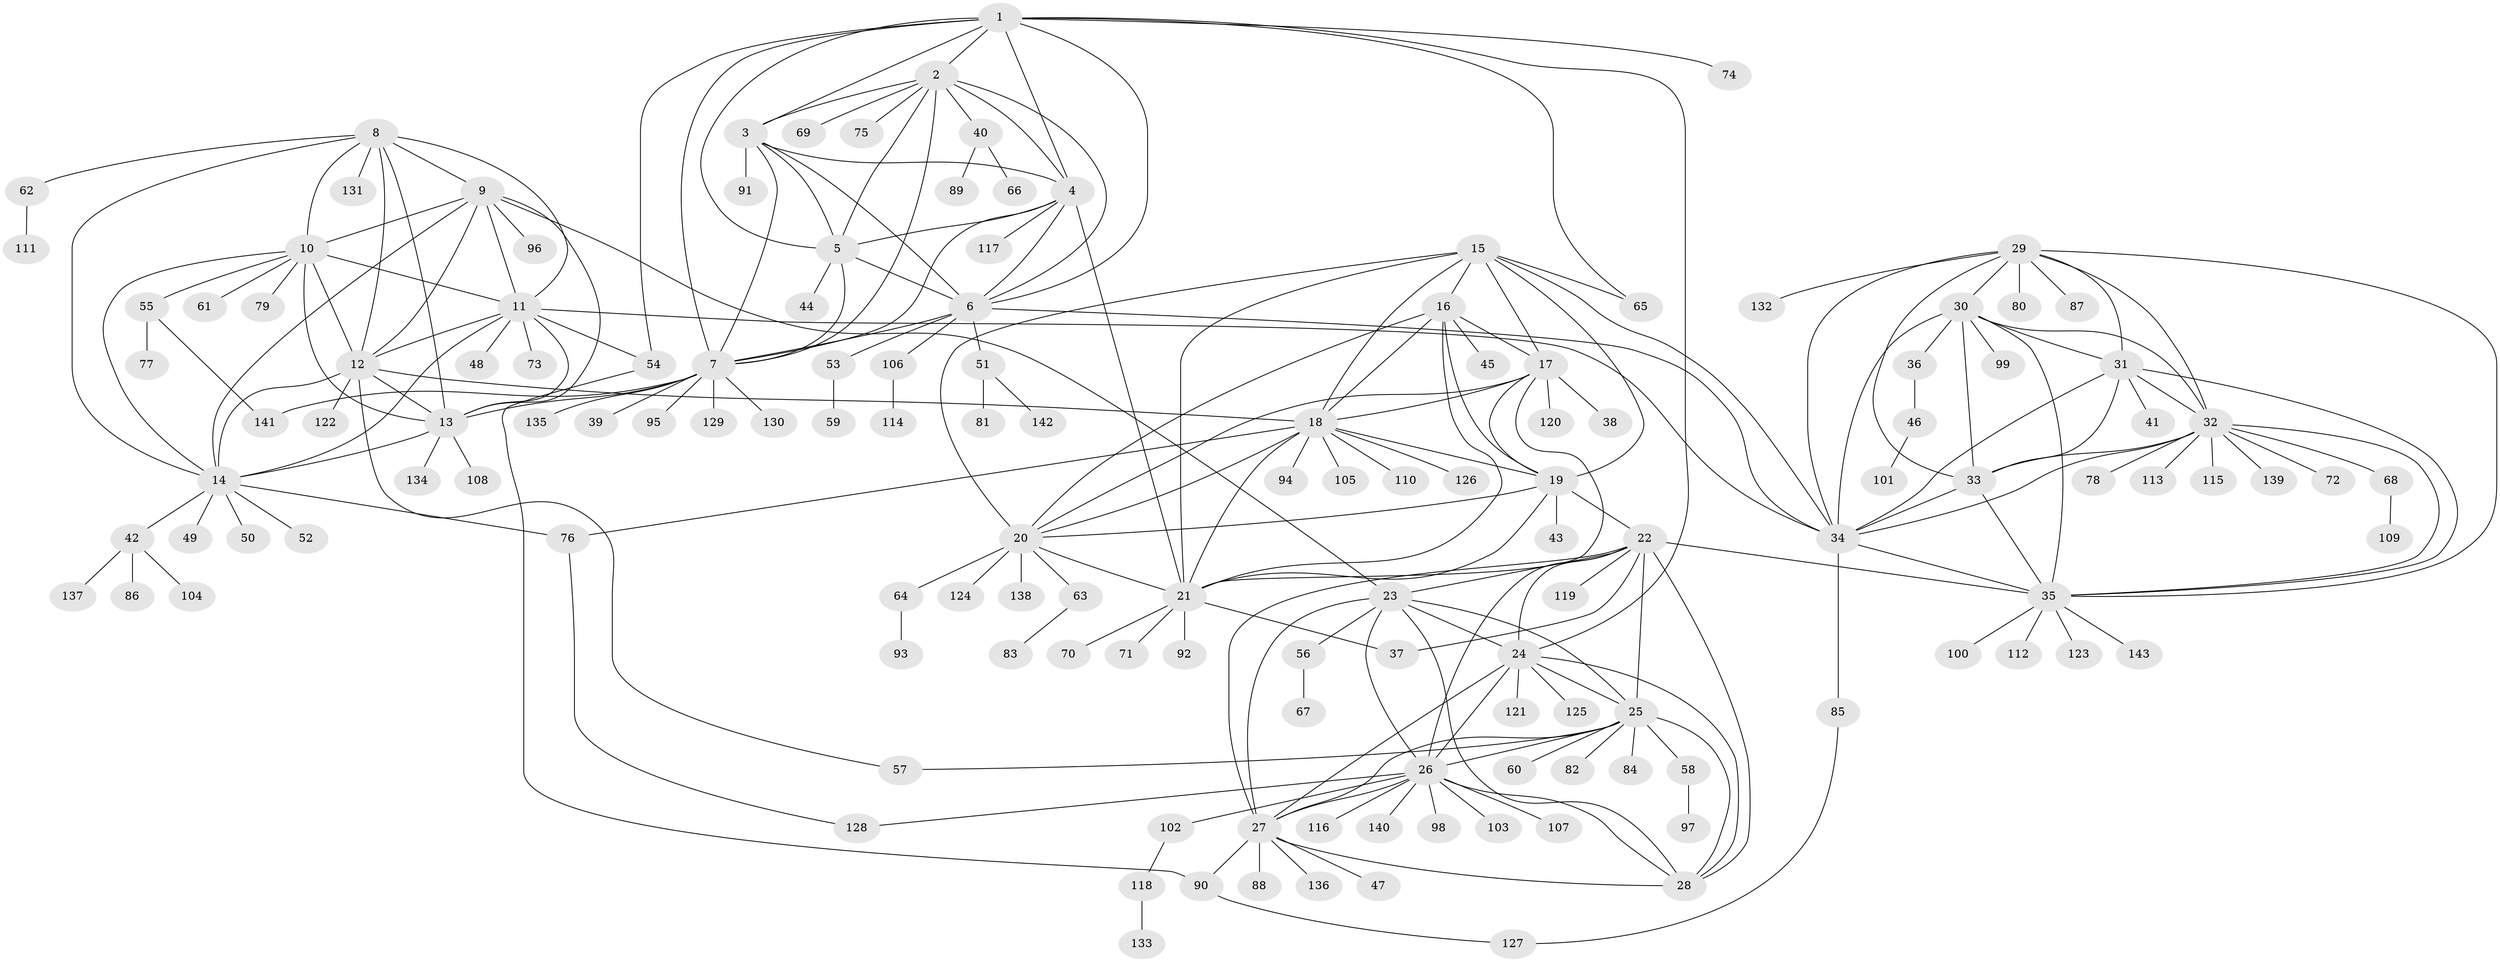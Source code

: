 // Generated by graph-tools (version 1.1) at 2025/54/03/09/25 04:54:50]
// undirected, 143 vertices, 232 edges
graph export_dot {
graph [start="1"]
  node [color=gray90,style=filled];
  1;
  2;
  3;
  4;
  5;
  6;
  7;
  8;
  9;
  10;
  11;
  12;
  13;
  14;
  15;
  16;
  17;
  18;
  19;
  20;
  21;
  22;
  23;
  24;
  25;
  26;
  27;
  28;
  29;
  30;
  31;
  32;
  33;
  34;
  35;
  36;
  37;
  38;
  39;
  40;
  41;
  42;
  43;
  44;
  45;
  46;
  47;
  48;
  49;
  50;
  51;
  52;
  53;
  54;
  55;
  56;
  57;
  58;
  59;
  60;
  61;
  62;
  63;
  64;
  65;
  66;
  67;
  68;
  69;
  70;
  71;
  72;
  73;
  74;
  75;
  76;
  77;
  78;
  79;
  80;
  81;
  82;
  83;
  84;
  85;
  86;
  87;
  88;
  89;
  90;
  91;
  92;
  93;
  94;
  95;
  96;
  97;
  98;
  99;
  100;
  101;
  102;
  103;
  104;
  105;
  106;
  107;
  108;
  109;
  110;
  111;
  112;
  113;
  114;
  115;
  116;
  117;
  118;
  119;
  120;
  121;
  122;
  123;
  124;
  125;
  126;
  127;
  128;
  129;
  130;
  131;
  132;
  133;
  134;
  135;
  136;
  137;
  138;
  139;
  140;
  141;
  142;
  143;
  1 -- 2;
  1 -- 3;
  1 -- 4;
  1 -- 5;
  1 -- 6;
  1 -- 7;
  1 -- 24;
  1 -- 54;
  1 -- 65;
  1 -- 74;
  2 -- 3;
  2 -- 4;
  2 -- 5;
  2 -- 6;
  2 -- 7;
  2 -- 40;
  2 -- 69;
  2 -- 75;
  3 -- 4;
  3 -- 5;
  3 -- 6;
  3 -- 7;
  3 -- 91;
  4 -- 5;
  4 -- 6;
  4 -- 7;
  4 -- 21;
  4 -- 117;
  5 -- 6;
  5 -- 7;
  5 -- 44;
  6 -- 7;
  6 -- 34;
  6 -- 51;
  6 -- 53;
  6 -- 106;
  7 -- 13;
  7 -- 39;
  7 -- 95;
  7 -- 129;
  7 -- 130;
  7 -- 135;
  7 -- 141;
  8 -- 9;
  8 -- 10;
  8 -- 11;
  8 -- 12;
  8 -- 13;
  8 -- 14;
  8 -- 62;
  8 -- 131;
  9 -- 10;
  9 -- 11;
  9 -- 12;
  9 -- 13;
  9 -- 14;
  9 -- 23;
  9 -- 96;
  10 -- 11;
  10 -- 12;
  10 -- 13;
  10 -- 14;
  10 -- 55;
  10 -- 61;
  10 -- 79;
  11 -- 12;
  11 -- 13;
  11 -- 14;
  11 -- 34;
  11 -- 48;
  11 -- 54;
  11 -- 73;
  12 -- 13;
  12 -- 14;
  12 -- 18;
  12 -- 57;
  12 -- 122;
  13 -- 14;
  13 -- 108;
  13 -- 134;
  14 -- 42;
  14 -- 49;
  14 -- 50;
  14 -- 52;
  14 -- 76;
  15 -- 16;
  15 -- 17;
  15 -- 18;
  15 -- 19;
  15 -- 20;
  15 -- 21;
  15 -- 34;
  15 -- 65;
  16 -- 17;
  16 -- 18;
  16 -- 19;
  16 -- 20;
  16 -- 21;
  16 -- 45;
  17 -- 18;
  17 -- 19;
  17 -- 20;
  17 -- 21;
  17 -- 38;
  17 -- 120;
  18 -- 19;
  18 -- 20;
  18 -- 21;
  18 -- 76;
  18 -- 94;
  18 -- 105;
  18 -- 110;
  18 -- 126;
  19 -- 20;
  19 -- 21;
  19 -- 22;
  19 -- 43;
  20 -- 21;
  20 -- 63;
  20 -- 64;
  20 -- 124;
  20 -- 138;
  21 -- 37;
  21 -- 70;
  21 -- 71;
  21 -- 92;
  22 -- 23;
  22 -- 24;
  22 -- 25;
  22 -- 26;
  22 -- 27;
  22 -- 28;
  22 -- 35;
  22 -- 37;
  22 -- 119;
  23 -- 24;
  23 -- 25;
  23 -- 26;
  23 -- 27;
  23 -- 28;
  23 -- 56;
  24 -- 25;
  24 -- 26;
  24 -- 27;
  24 -- 28;
  24 -- 121;
  24 -- 125;
  25 -- 26;
  25 -- 27;
  25 -- 28;
  25 -- 57;
  25 -- 58;
  25 -- 60;
  25 -- 82;
  25 -- 84;
  26 -- 27;
  26 -- 28;
  26 -- 98;
  26 -- 102;
  26 -- 103;
  26 -- 107;
  26 -- 116;
  26 -- 128;
  26 -- 140;
  27 -- 28;
  27 -- 47;
  27 -- 88;
  27 -- 90;
  27 -- 136;
  29 -- 30;
  29 -- 31;
  29 -- 32;
  29 -- 33;
  29 -- 34;
  29 -- 35;
  29 -- 80;
  29 -- 87;
  29 -- 132;
  30 -- 31;
  30 -- 32;
  30 -- 33;
  30 -- 34;
  30 -- 35;
  30 -- 36;
  30 -- 99;
  31 -- 32;
  31 -- 33;
  31 -- 34;
  31 -- 35;
  31 -- 41;
  32 -- 33;
  32 -- 34;
  32 -- 35;
  32 -- 68;
  32 -- 72;
  32 -- 78;
  32 -- 113;
  32 -- 115;
  32 -- 139;
  33 -- 34;
  33 -- 35;
  34 -- 35;
  34 -- 85;
  35 -- 100;
  35 -- 112;
  35 -- 123;
  35 -- 143;
  36 -- 46;
  40 -- 66;
  40 -- 89;
  42 -- 86;
  42 -- 104;
  42 -- 137;
  46 -- 101;
  51 -- 81;
  51 -- 142;
  53 -- 59;
  54 -- 90;
  55 -- 77;
  55 -- 141;
  56 -- 67;
  58 -- 97;
  62 -- 111;
  63 -- 83;
  64 -- 93;
  68 -- 109;
  76 -- 128;
  85 -- 127;
  90 -- 127;
  102 -- 118;
  106 -- 114;
  118 -- 133;
}
